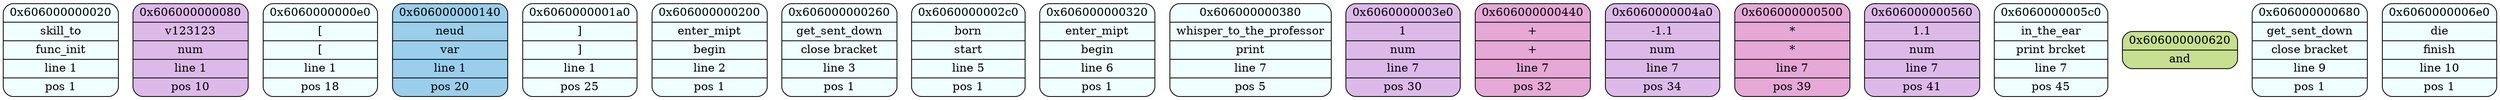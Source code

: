 digraph
{
    node_0x606000000020[shape = Mrecord, label = "{{0x606000000020} | {skill_to} | {func_init} | {line 1} | {pos 1}}", style = "filled", fillcolor = "#F0FFFF"];
    node_0x606000000080[shape = Mrecord, label = "{{0x606000000080} | {v123123} | {num} | {line 1} | {pos 10}}", style = "filled", fillcolor = "#DDB9E9"];
    node_0x6060000000e0[shape = Mrecord, label = "{{0x6060000000e0} | {[} | {[} | {line 1} | {pos 18}}", style = "filled", fillcolor = "#F0FFFF"];
    node_0x606000000140[shape = Mrecord, label = "{{0x606000000140} | {neud} | {var} | {line 1} | {pos 20}}", style = "filled", fillcolor = "#9ACEEB"];
    node_0x6060000001a0[shape = Mrecord, label = "{{0x6060000001a0} | {]} | {]} | {line 1} | {pos 25}}", style = "filled", fillcolor = "#F0FFFF"];
    node_0x606000000200[shape = Mrecord, label = "{{0x606000000200} | {enter_mipt} | {begin} | {line 2} | {pos 1}}", style = "filled", fillcolor = "#F0FFFF"];
    node_0x606000000260[shape = Mrecord, label = "{{0x606000000260} | {get_sent_down} | {close bracket} | {line 3} | {pos 1}}", style = "filled", fillcolor = "#F0FFFF"];
    node_0x6060000002c0[shape = Mrecord, label = "{{0x6060000002c0} | {born} | {start} | {line 5} | {pos 1}}", style = "filled", fillcolor = "#F0FFFF"];
    node_0x606000000320[shape = Mrecord, label = "{{0x606000000320} | {enter_mipt} | {begin} | {line 6} | {pos 1}}", style = "filled", fillcolor = "#F0FFFF"];
    node_0x606000000380[shape = Mrecord, label = "{{0x606000000380} | {whisper_to_the_professor} | {print} | {line 7} | {pos 5}}", style = "filled", fillcolor = "#F0FFFF"];
    node_0x6060000003e0[shape = Mrecord, label = "{{0x6060000003e0} | {1} | {num} | {line 7} | {pos 30}}", style = "filled", fillcolor = "#DDB9E9"];
    node_0x606000000440[shape = Mrecord, label = "{{0x606000000440} | {+} | {+} | {line 7} | {pos 32}}", style = "filled", fillcolor = "#E6A8D7"];
    node_0x6060000004a0[shape = Mrecord, label = "{{0x6060000004a0} | {-1.1} | {num} | {line 7} | {pos 34}}", style = "filled", fillcolor = "#DDB9E9"];
    node_0x606000000500[shape = Mrecord, label = "{{0x606000000500} | {*} | {*} | {line 7} | {pos 39}}", style = "filled", fillcolor = "#E6A8D7"];
    node_0x606000000560[shape = Mrecord, label = "{{0x606000000560} | {1.1} | {num} | {line 7} | {pos 41}}", style = "filled", fillcolor = "#DDB9E9"];
    node_0x6060000005c0[shape = Mrecord, label = "{{0x6060000005c0} | {in_the_ear} | {print brcket} | {line 7} | {pos 45}}", style = "filled", fillcolor = "#F0FFFF"];
    node_0x606000000620[shape = Mrecord, label = "{{0x606000000620} | {and}}", style = "filled", fillcolor = "#C6DF90"];
    node_0x606000000680[shape = Mrecord, label = "{{0x606000000680} | {get_sent_down} | {close bracket} | {line 9} | {pos 1}}", style = "filled", fillcolor = "#F0FFFF"];
    node_0x6060000006e0[shape = Mrecord, label = "{{0x6060000006e0} | {die} | {finish} | {line 10} | {pos 1}}", style = "filled", fillcolor = "#F0FFFF"];
}